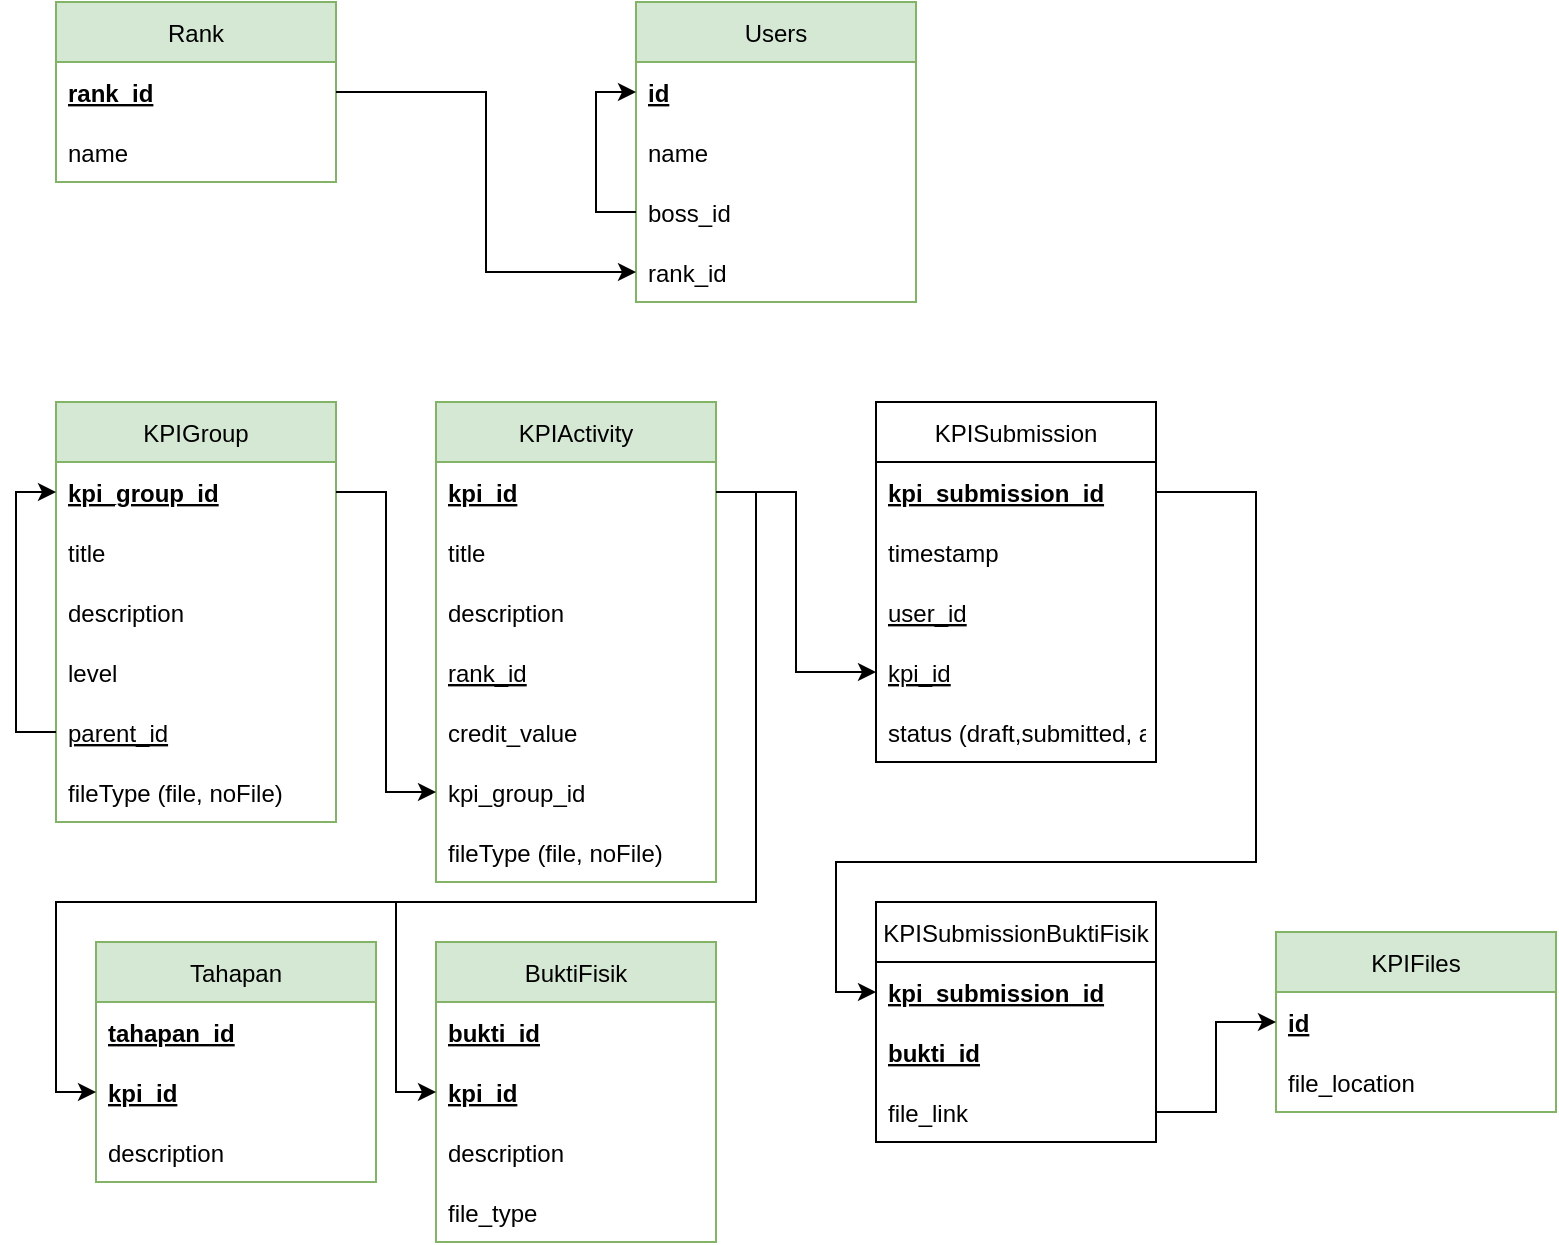 <mxfile version="17.2.5" type="device" pages="5"><diagram id="14cE-XLhxJ6OmnwKw5Cr" name="PDM"><mxGraphModel dx="1422" dy="705" grid="1" gridSize="10" guides="1" tooltips="1" connect="1" arrows="1" fold="1" page="1" pageScale="1" pageWidth="850" pageHeight="1100" math="0" shadow="0"><root><mxCell id="0"/><mxCell id="1" parent="0"/><mxCell id="bkSKcdSWzAVuyO9yevNX-20" value="Users" style="swimlane;fontStyle=0;childLayout=stackLayout;horizontal=1;startSize=30;horizontalStack=0;resizeParent=1;resizeParentMax=0;resizeLast=0;collapsible=1;marginBottom=0;fillColor=#d5e8d4;strokeColor=#82b366;" parent="1" vertex="1"><mxGeometry x="600" y="150" width="140" height="150" as="geometry"/></mxCell><mxCell id="bkSKcdSWzAVuyO9yevNX-21" value="id" style="text;strokeColor=none;fillColor=none;align=left;verticalAlign=middle;spacingLeft=4;spacingRight=4;overflow=hidden;points=[[0,0.5],[1,0.5]];portConstraint=eastwest;rotatable=0;fontStyle=5" parent="bkSKcdSWzAVuyO9yevNX-20" vertex="1"><mxGeometry y="30" width="140" height="30" as="geometry"/></mxCell><mxCell id="bkSKcdSWzAVuyO9yevNX-22" value="name" style="text;strokeColor=none;fillColor=none;align=left;verticalAlign=middle;spacingLeft=4;spacingRight=4;overflow=hidden;points=[[0,0.5],[1,0.5]];portConstraint=eastwest;rotatable=0;" parent="bkSKcdSWzAVuyO9yevNX-20" vertex="1"><mxGeometry y="60" width="140" height="30" as="geometry"/></mxCell><mxCell id="bkSKcdSWzAVuyO9yevNX-58" style="edgeStyle=orthogonalEdgeStyle;rounded=0;orthogonalLoop=1;jettySize=auto;html=1;exitX=0;exitY=0.5;exitDx=0;exitDy=0;entryX=0;entryY=0.5;entryDx=0;entryDy=0;" parent="bkSKcdSWzAVuyO9yevNX-20" source="bkSKcdSWzAVuyO9yevNX-23" target="bkSKcdSWzAVuyO9yevNX-21" edge="1"><mxGeometry relative="1" as="geometry"/></mxCell><mxCell id="bkSKcdSWzAVuyO9yevNX-23" value="boss_id" style="text;strokeColor=none;fillColor=none;align=left;verticalAlign=middle;spacingLeft=4;spacingRight=4;overflow=hidden;points=[[0,0.5],[1,0.5]];portConstraint=eastwest;rotatable=0;" parent="bkSKcdSWzAVuyO9yevNX-20" vertex="1"><mxGeometry y="90" width="140" height="30" as="geometry"/></mxCell><mxCell id="bkSKcdSWzAVuyO9yevNX-59" value="rank_id" style="text;strokeColor=none;fillColor=none;align=left;verticalAlign=middle;spacingLeft=4;spacingRight=4;overflow=hidden;points=[[0,0.5],[1,0.5]];portConstraint=eastwest;rotatable=0;" parent="bkSKcdSWzAVuyO9yevNX-20" vertex="1"><mxGeometry y="120" width="140" height="30" as="geometry"/></mxCell><mxCell id="bkSKcdSWzAVuyO9yevNX-35" value="KPIActivity" style="swimlane;fontStyle=0;childLayout=stackLayout;horizontal=1;startSize=30;horizontalStack=0;resizeParent=1;resizeParentMax=0;resizeLast=0;collapsible=1;marginBottom=0;fillColor=#d5e8d4;strokeColor=#82b366;" parent="1" vertex="1"><mxGeometry x="500" y="350" width="140" height="240" as="geometry"/></mxCell><mxCell id="bkSKcdSWzAVuyO9yevNX-36" value="kpi_id" style="text;strokeColor=none;fillColor=none;align=left;verticalAlign=middle;spacingLeft=4;spacingRight=4;overflow=hidden;points=[[0,0.5],[1,0.5]];portConstraint=eastwest;rotatable=0;fontStyle=5" parent="bkSKcdSWzAVuyO9yevNX-35" vertex="1"><mxGeometry y="30" width="140" height="30" as="geometry"/></mxCell><mxCell id="bkSKcdSWzAVuyO9yevNX-37" value="title" style="text;strokeColor=none;fillColor=none;align=left;verticalAlign=middle;spacingLeft=4;spacingRight=4;overflow=hidden;points=[[0,0.5],[1,0.5]];portConstraint=eastwest;rotatable=0;" parent="bkSKcdSWzAVuyO9yevNX-35" vertex="1"><mxGeometry y="60" width="140" height="30" as="geometry"/></mxCell><mxCell id="bkSKcdSWzAVuyO9yevNX-38" value="description" style="text;strokeColor=none;fillColor=none;align=left;verticalAlign=middle;spacingLeft=4;spacingRight=4;overflow=hidden;points=[[0,0.5],[1,0.5]];portConstraint=eastwest;rotatable=0;" parent="bkSKcdSWzAVuyO9yevNX-35" vertex="1"><mxGeometry y="90" width="140" height="30" as="geometry"/></mxCell><mxCell id="iRIwtRHynOTm3oCSYxaV-19" value="rank_id" style="text;strokeColor=none;fillColor=none;align=left;verticalAlign=middle;spacingLeft=4;spacingRight=4;overflow=hidden;points=[[0,0.5],[1,0.5]];portConstraint=eastwest;rotatable=0;fontStyle=4" parent="bkSKcdSWzAVuyO9yevNX-35" vertex="1"><mxGeometry y="120" width="140" height="30" as="geometry"/></mxCell><mxCell id="bkSKcdSWzAVuyO9yevNX-40" value="credit_value" style="text;strokeColor=none;fillColor=none;align=left;verticalAlign=middle;spacingLeft=4;spacingRight=4;overflow=hidden;points=[[0,0.5],[1,0.5]];portConstraint=eastwest;rotatable=0;" parent="bkSKcdSWzAVuyO9yevNX-35" vertex="1"><mxGeometry y="150" width="140" height="30" as="geometry"/></mxCell><mxCell id="bkSKcdSWzAVuyO9yevNX-41" value="kpi_group_id" style="text;strokeColor=none;fillColor=none;align=left;verticalAlign=middle;spacingLeft=4;spacingRight=4;overflow=hidden;points=[[0,0.5],[1,0.5]];portConstraint=eastwest;rotatable=0;" parent="bkSKcdSWzAVuyO9yevNX-35" vertex="1"><mxGeometry y="180" width="140" height="30" as="geometry"/></mxCell><mxCell id="bkSKcdSWzAVuyO9yevNX-56" value="fileType (file, noFile)" style="text;strokeColor=none;fillColor=none;align=left;verticalAlign=middle;spacingLeft=4;spacingRight=4;overflow=hidden;points=[[0,0.5],[1,0.5]];portConstraint=eastwest;rotatable=0;" parent="bkSKcdSWzAVuyO9yevNX-35" vertex="1"><mxGeometry y="210" width="140" height="30" as="geometry"/></mxCell><mxCell id="bkSKcdSWzAVuyO9yevNX-42" value="KPISubmission" style="swimlane;fontStyle=0;childLayout=stackLayout;horizontal=1;startSize=30;horizontalStack=0;resizeParent=1;resizeParentMax=0;resizeLast=0;collapsible=1;marginBottom=0;" parent="1" vertex="1"><mxGeometry x="720" y="350" width="140" height="180" as="geometry"/></mxCell><mxCell id="iRIwtRHynOTm3oCSYxaV-26" value="kpi_submission_id" style="text;strokeColor=none;fillColor=none;align=left;verticalAlign=middle;spacingLeft=4;spacingRight=4;overflow=hidden;points=[[0,0.5],[1,0.5]];portConstraint=eastwest;rotatable=0;fontStyle=5" parent="bkSKcdSWzAVuyO9yevNX-42" vertex="1"><mxGeometry y="30" width="140" height="30" as="geometry"/></mxCell><mxCell id="bkSKcdSWzAVuyO9yevNX-43" value="timestamp" style="text;strokeColor=none;fillColor=none;align=left;verticalAlign=middle;spacingLeft=4;spacingRight=4;overflow=hidden;points=[[0,0.5],[1,0.5]];portConstraint=eastwest;rotatable=0;fontStyle=0" parent="bkSKcdSWzAVuyO9yevNX-42" vertex="1"><mxGeometry y="60" width="140" height="30" as="geometry"/></mxCell><mxCell id="bkSKcdSWzAVuyO9yevNX-44" value="user_id" style="text;strokeColor=none;fillColor=none;align=left;verticalAlign=middle;spacingLeft=4;spacingRight=4;overflow=hidden;points=[[0,0.5],[1,0.5]];portConstraint=eastwest;rotatable=0;fontStyle=4" parent="bkSKcdSWzAVuyO9yevNX-42" vertex="1"><mxGeometry y="90" width="140" height="30" as="geometry"/></mxCell><mxCell id="bkSKcdSWzAVuyO9yevNX-45" value="kpi_id" style="text;strokeColor=none;fillColor=none;align=left;verticalAlign=middle;spacingLeft=4;spacingRight=4;overflow=hidden;points=[[0,0.5],[1,0.5]];portConstraint=eastwest;rotatable=0;fontStyle=4" parent="bkSKcdSWzAVuyO9yevNX-42" vertex="1"><mxGeometry y="120" width="140" height="30" as="geometry"/></mxCell><mxCell id="bkSKcdSWzAVuyO9yevNX-53" value="status (draft,submitted, approved, declined)" style="text;strokeColor=none;fillColor=none;align=left;verticalAlign=middle;spacingLeft=4;spacingRight=4;overflow=hidden;points=[[0,0.5],[1,0.5]];portConstraint=eastwest;rotatable=0;fontStyle=0" parent="bkSKcdSWzAVuyO9yevNX-42" vertex="1"><mxGeometry y="150" width="140" height="30" as="geometry"/></mxCell><mxCell id="bkSKcdSWzAVuyO9yevNX-48" value="KPIFiles" style="swimlane;fontStyle=0;childLayout=stackLayout;horizontal=1;startSize=30;horizontalStack=0;resizeParent=1;resizeParentMax=0;resizeLast=0;collapsible=1;marginBottom=0;fillColor=#d5e8d4;strokeColor=#82b366;" parent="1" vertex="1"><mxGeometry x="920" y="615" width="140" height="90" as="geometry"/></mxCell><mxCell id="bkSKcdSWzAVuyO9yevNX-49" value="id" style="text;strokeColor=none;fillColor=none;align=left;verticalAlign=middle;spacingLeft=4;spacingRight=4;overflow=hidden;points=[[0,0.5],[1,0.5]];portConstraint=eastwest;rotatable=0;fontStyle=5" parent="bkSKcdSWzAVuyO9yevNX-48" vertex="1"><mxGeometry y="30" width="140" height="30" as="geometry"/></mxCell><mxCell id="bkSKcdSWzAVuyO9yevNX-51" value="file_location" style="text;strokeColor=none;fillColor=none;align=left;verticalAlign=middle;spacingLeft=4;spacingRight=4;overflow=hidden;points=[[0,0.5],[1,0.5]];portConstraint=eastwest;rotatable=0;fontStyle=0" parent="bkSKcdSWzAVuyO9yevNX-48" vertex="1"><mxGeometry y="60" width="140" height="30" as="geometry"/></mxCell><mxCell id="bkSKcdSWzAVuyO9yevNX-55" style="edgeStyle=orthogonalEdgeStyle;rounded=0;orthogonalLoop=1;jettySize=auto;html=1;exitX=1;exitY=0.5;exitDx=0;exitDy=0;entryX=0;entryY=0.5;entryDx=0;entryDy=0;" parent="1" source="bkSKcdSWzAVuyO9yevNX-36" target="bkSKcdSWzAVuyO9yevNX-45" edge="1"><mxGeometry relative="1" as="geometry"/></mxCell><mxCell id="bkSKcdSWzAVuyO9yevNX-60" value="KPIGroup" style="swimlane;fontStyle=0;childLayout=stackLayout;horizontal=1;startSize=30;horizontalStack=0;resizeParent=1;resizeParentMax=0;resizeLast=0;collapsible=1;marginBottom=0;fillColor=#d5e8d4;strokeColor=#82b366;" parent="1" vertex="1"><mxGeometry x="310" y="350" width="140" height="210" as="geometry"/></mxCell><mxCell id="bkSKcdSWzAVuyO9yevNX-61" value="kpi_group_id" style="text;strokeColor=none;fillColor=none;align=left;verticalAlign=middle;spacingLeft=4;spacingRight=4;overflow=hidden;points=[[0,0.5],[1,0.5]];portConstraint=eastwest;rotatable=0;fontStyle=5" parent="bkSKcdSWzAVuyO9yevNX-60" vertex="1"><mxGeometry y="30" width="140" height="30" as="geometry"/></mxCell><mxCell id="bkSKcdSWzAVuyO9yevNX-62" value="title" style="text;strokeColor=none;fillColor=none;align=left;verticalAlign=middle;spacingLeft=4;spacingRight=4;overflow=hidden;points=[[0,0.5],[1,0.5]];portConstraint=eastwest;rotatable=0;" parent="bkSKcdSWzAVuyO9yevNX-60" vertex="1"><mxGeometry y="60" width="140" height="30" as="geometry"/></mxCell><mxCell id="bkSKcdSWzAVuyO9yevNX-63" value="description" style="text;strokeColor=none;fillColor=none;align=left;verticalAlign=middle;spacingLeft=4;spacingRight=4;overflow=hidden;points=[[0,0.5],[1,0.5]];portConstraint=eastwest;rotatable=0;" parent="bkSKcdSWzAVuyO9yevNX-60" vertex="1"><mxGeometry y="90" width="140" height="30" as="geometry"/></mxCell><mxCell id="bkSKcdSWzAVuyO9yevNX-64" value="level" style="text;strokeColor=none;fillColor=none;align=left;verticalAlign=middle;spacingLeft=4;spacingRight=4;overflow=hidden;points=[[0,0.5],[1,0.5]];portConstraint=eastwest;rotatable=0;" parent="bkSKcdSWzAVuyO9yevNX-60" vertex="1"><mxGeometry y="120" width="140" height="30" as="geometry"/></mxCell><mxCell id="iRIwtRHynOTm3oCSYxaV-33" style="edgeStyle=orthogonalEdgeStyle;rounded=0;orthogonalLoop=1;jettySize=auto;html=1;exitX=0;exitY=0.5;exitDx=0;exitDy=0;entryX=0;entryY=0.5;entryDx=0;entryDy=0;" parent="bkSKcdSWzAVuyO9yevNX-60" source="bkSKcdSWzAVuyO9yevNX-65" target="bkSKcdSWzAVuyO9yevNX-61" edge="1"><mxGeometry relative="1" as="geometry"/></mxCell><mxCell id="bkSKcdSWzAVuyO9yevNX-65" value="parent_id" style="text;strokeColor=none;fillColor=none;align=left;verticalAlign=middle;spacingLeft=4;spacingRight=4;overflow=hidden;points=[[0,0.5],[1,0.5]];portConstraint=eastwest;rotatable=0;fontStyle=4" parent="bkSKcdSWzAVuyO9yevNX-60" vertex="1"><mxGeometry y="150" width="140" height="30" as="geometry"/></mxCell><mxCell id="bkSKcdSWzAVuyO9yevNX-66" value="fileType (file, noFile)" style="text;strokeColor=none;fillColor=none;align=left;verticalAlign=middle;spacingLeft=4;spacingRight=4;overflow=hidden;points=[[0,0.5],[1,0.5]];portConstraint=eastwest;rotatable=0;" parent="bkSKcdSWzAVuyO9yevNX-60" vertex="1"><mxGeometry y="180" width="140" height="30" as="geometry"/></mxCell><mxCell id="iRIwtRHynOTm3oCSYxaV-1" value="Rank" style="swimlane;fontStyle=0;childLayout=stackLayout;horizontal=1;startSize=30;horizontalStack=0;resizeParent=1;resizeParentMax=0;resizeLast=0;collapsible=1;marginBottom=0;fillColor=#d5e8d4;strokeColor=#82b366;" parent="1" vertex="1"><mxGeometry x="310" y="150" width="140" height="90" as="geometry"/></mxCell><mxCell id="iRIwtRHynOTm3oCSYxaV-2" value="rank_id" style="text;strokeColor=none;fillColor=none;align=left;verticalAlign=middle;spacingLeft=4;spacingRight=4;overflow=hidden;points=[[0,0.5],[1,0.5]];portConstraint=eastwest;rotatable=0;fontStyle=5" parent="iRIwtRHynOTm3oCSYxaV-1" vertex="1"><mxGeometry y="30" width="140" height="30" as="geometry"/></mxCell><mxCell id="iRIwtRHynOTm3oCSYxaV-3" value="name" style="text;strokeColor=none;fillColor=none;align=left;verticalAlign=middle;spacingLeft=4;spacingRight=4;overflow=hidden;points=[[0,0.5],[1,0.5]];portConstraint=eastwest;rotatable=0;" parent="iRIwtRHynOTm3oCSYxaV-1" vertex="1"><mxGeometry y="60" width="140" height="30" as="geometry"/></mxCell><mxCell id="iRIwtRHynOTm3oCSYxaV-7" value="Tahapan" style="swimlane;fontStyle=0;childLayout=stackLayout;horizontal=1;startSize=30;horizontalStack=0;resizeParent=1;resizeParentMax=0;resizeLast=0;collapsible=1;marginBottom=0;fillColor=#d5e8d4;strokeColor=#82b366;" parent="1" vertex="1"><mxGeometry x="330" y="620" width="140" height="120" as="geometry"/></mxCell><mxCell id="iRIwtRHynOTm3oCSYxaV-8" value="tahapan_id" style="text;strokeColor=none;fillColor=none;align=left;verticalAlign=middle;spacingLeft=4;spacingRight=4;overflow=hidden;points=[[0,0.5],[1,0.5]];portConstraint=eastwest;rotatable=0;fontStyle=5" parent="iRIwtRHynOTm3oCSYxaV-7" vertex="1"><mxGeometry y="30" width="140" height="30" as="geometry"/></mxCell><mxCell id="iRIwtRHynOTm3oCSYxaV-9" value="kpi_id" style="text;strokeColor=none;fillColor=none;align=left;verticalAlign=middle;spacingLeft=4;spacingRight=4;overflow=hidden;points=[[0,0.5],[1,0.5]];portConstraint=eastwest;rotatable=0;fontStyle=5" parent="iRIwtRHynOTm3oCSYxaV-7" vertex="1"><mxGeometry y="60" width="140" height="30" as="geometry"/></mxCell><mxCell id="iRIwtRHynOTm3oCSYxaV-10" value="description" style="text;strokeColor=none;fillColor=none;align=left;verticalAlign=middle;spacingLeft=4;spacingRight=4;overflow=hidden;points=[[0,0.5],[1,0.5]];portConstraint=eastwest;rotatable=0;" parent="iRIwtRHynOTm3oCSYxaV-7" vertex="1"><mxGeometry y="90" width="140" height="30" as="geometry"/></mxCell><mxCell id="iRIwtRHynOTm3oCSYxaV-14" value="BuktiFisik" style="swimlane;fontStyle=0;childLayout=stackLayout;horizontal=1;startSize=30;horizontalStack=0;resizeParent=1;resizeParentMax=0;resizeLast=0;collapsible=1;marginBottom=0;fillColor=#d5e8d4;strokeColor=#82b366;" parent="1" vertex="1"><mxGeometry x="500" y="620" width="140" height="150" as="geometry"/></mxCell><mxCell id="iRIwtRHynOTm3oCSYxaV-15" value="bukti_id" style="text;strokeColor=none;fillColor=none;align=left;verticalAlign=middle;spacingLeft=4;spacingRight=4;overflow=hidden;points=[[0,0.5],[1,0.5]];portConstraint=eastwest;rotatable=0;fontStyle=5" parent="iRIwtRHynOTm3oCSYxaV-14" vertex="1"><mxGeometry y="30" width="140" height="30" as="geometry"/></mxCell><mxCell id="iRIwtRHynOTm3oCSYxaV-16" value="kpi_id" style="text;strokeColor=none;fillColor=none;align=left;verticalAlign=middle;spacingLeft=4;spacingRight=4;overflow=hidden;points=[[0,0.5],[1,0.5]];portConstraint=eastwest;rotatable=0;fontStyle=5" parent="iRIwtRHynOTm3oCSYxaV-14" vertex="1"><mxGeometry y="60" width="140" height="30" as="geometry"/></mxCell><mxCell id="iRIwtRHynOTm3oCSYxaV-17" value="description" style="text;strokeColor=none;fillColor=none;align=left;verticalAlign=middle;spacingLeft=4;spacingRight=4;overflow=hidden;points=[[0,0.5],[1,0.5]];portConstraint=eastwest;rotatable=0;" parent="iRIwtRHynOTm3oCSYxaV-14" vertex="1"><mxGeometry y="90" width="140" height="30" as="geometry"/></mxCell><mxCell id="iRIwtRHynOTm3oCSYxaV-18" value="file_type" style="text;strokeColor=none;fillColor=none;align=left;verticalAlign=middle;spacingLeft=4;spacingRight=4;overflow=hidden;points=[[0,0.5],[1,0.5]];portConstraint=eastwest;rotatable=0;" parent="iRIwtRHynOTm3oCSYxaV-14" vertex="1"><mxGeometry y="120" width="140" height="30" as="geometry"/></mxCell><mxCell id="iRIwtRHynOTm3oCSYxaV-20" value="KPISubmissionBuktiFisik" style="swimlane;fontStyle=0;childLayout=stackLayout;horizontal=1;startSize=30;horizontalStack=0;resizeParent=1;resizeParentMax=0;resizeLast=0;collapsible=1;marginBottom=0;" parent="1" vertex="1"><mxGeometry x="720" y="600" width="140" height="120" as="geometry"/></mxCell><mxCell id="iRIwtRHynOTm3oCSYxaV-21" value="kpi_submission_id" style="text;strokeColor=none;fillColor=none;align=left;verticalAlign=middle;spacingLeft=4;spacingRight=4;overflow=hidden;points=[[0,0.5],[1,0.5]];portConstraint=eastwest;rotatable=0;fontStyle=5" parent="iRIwtRHynOTm3oCSYxaV-20" vertex="1"><mxGeometry y="30" width="140" height="30" as="geometry"/></mxCell><mxCell id="iRIwtRHynOTm3oCSYxaV-28" value="bukti_id" style="text;strokeColor=none;fillColor=none;align=left;verticalAlign=middle;spacingLeft=4;spacingRight=4;overflow=hidden;points=[[0,0.5],[1,0.5]];portConstraint=eastwest;rotatable=0;fontStyle=5" parent="iRIwtRHynOTm3oCSYxaV-20" vertex="1"><mxGeometry y="60" width="140" height="30" as="geometry"/></mxCell><mxCell id="iRIwtRHynOTm3oCSYxaV-24" value="file_link" style="text;strokeColor=none;fillColor=none;align=left;verticalAlign=middle;spacingLeft=4;spacingRight=4;overflow=hidden;points=[[0,0.5],[1,0.5]];portConstraint=eastwest;rotatable=0;" parent="iRIwtRHynOTm3oCSYxaV-20" vertex="1"><mxGeometry y="90" width="140" height="30" as="geometry"/></mxCell><mxCell id="iRIwtRHynOTm3oCSYxaV-29" style="edgeStyle=orthogonalEdgeStyle;rounded=0;orthogonalLoop=1;jettySize=auto;html=1;exitX=1;exitY=0.5;exitDx=0;exitDy=0;entryX=0;entryY=0.5;entryDx=0;entryDy=0;" parent="1" source="iRIwtRHynOTm3oCSYxaV-24" target="bkSKcdSWzAVuyO9yevNX-49" edge="1"><mxGeometry relative="1" as="geometry"/></mxCell><mxCell id="iRIwtRHynOTm3oCSYxaV-30" style="edgeStyle=orthogonalEdgeStyle;rounded=0;orthogonalLoop=1;jettySize=auto;html=1;exitX=1;exitY=0.5;exitDx=0;exitDy=0;entryX=0;entryY=0.5;entryDx=0;entryDy=0;" parent="1" source="iRIwtRHynOTm3oCSYxaV-26" target="iRIwtRHynOTm3oCSYxaV-21" edge="1"><mxGeometry relative="1" as="geometry"><Array as="points"><mxPoint x="910" y="395"/><mxPoint x="910" y="580"/><mxPoint x="700" y="580"/><mxPoint x="700" y="645"/></Array></mxGeometry></mxCell><mxCell id="iRIwtRHynOTm3oCSYxaV-31" style="edgeStyle=orthogonalEdgeStyle;rounded=0;orthogonalLoop=1;jettySize=auto;html=1;exitX=1;exitY=0.5;exitDx=0;exitDy=0;entryX=0;entryY=0.5;entryDx=0;entryDy=0;" parent="1" source="iRIwtRHynOTm3oCSYxaV-2" target="bkSKcdSWzAVuyO9yevNX-59" edge="1"><mxGeometry relative="1" as="geometry"/></mxCell><mxCell id="iRIwtRHynOTm3oCSYxaV-32" style="edgeStyle=orthogonalEdgeStyle;rounded=0;orthogonalLoop=1;jettySize=auto;html=1;exitX=1;exitY=0.5;exitDx=0;exitDy=0;entryX=0;entryY=0.5;entryDx=0;entryDy=0;" parent="1" source="bkSKcdSWzAVuyO9yevNX-61" target="bkSKcdSWzAVuyO9yevNX-41" edge="1"><mxGeometry relative="1" as="geometry"/></mxCell><mxCell id="iRIwtRHynOTm3oCSYxaV-34" style="edgeStyle=orthogonalEdgeStyle;rounded=0;orthogonalLoop=1;jettySize=auto;html=1;exitX=1;exitY=0.5;exitDx=0;exitDy=0;entryX=0;entryY=0.5;entryDx=0;entryDy=0;" parent="1" source="bkSKcdSWzAVuyO9yevNX-36" target="iRIwtRHynOTm3oCSYxaV-9" edge="1"><mxGeometry relative="1" as="geometry"><Array as="points"><mxPoint x="660" y="395"/><mxPoint x="660" y="600"/><mxPoint x="310" y="600"/><mxPoint x="310" y="695"/></Array></mxGeometry></mxCell><mxCell id="iRIwtRHynOTm3oCSYxaV-35" style="edgeStyle=orthogonalEdgeStyle;rounded=0;orthogonalLoop=1;jettySize=auto;html=1;exitX=1;exitY=0.5;exitDx=0;exitDy=0;entryX=0;entryY=0.5;entryDx=0;entryDy=0;" parent="1" source="bkSKcdSWzAVuyO9yevNX-36" target="iRIwtRHynOTm3oCSYxaV-16" edge="1"><mxGeometry relative="1" as="geometry"><mxPoint x="670" y="670" as="targetPoint"/><Array as="points"><mxPoint x="660" y="395"/><mxPoint x="660" y="600"/><mxPoint x="480" y="600"/><mxPoint x="480" y="695"/></Array></mxGeometry></mxCell></root></mxGraphModel></diagram><diagram name="PDMScrapped" id="Z7CkFbzLG-oOicDCG9cI"><mxGraphModel dx="1293" dy="641" grid="1" gridSize="10" guides="1" tooltips="1" connect="1" arrows="1" fold="1" page="1" pageScale="1" pageWidth="850" pageHeight="1100" math="0" shadow="0"><root><mxCell id="kWEoszTuLVrnUbtyvOeo-0"/><mxCell id="kWEoszTuLVrnUbtyvOeo-1" parent="kWEoszTuLVrnUbtyvOeo-0"/><mxCell id="kWEoszTuLVrnUbtyvOeo-2" value="Users" style="swimlane;fontStyle=0;childLayout=stackLayout;horizontal=1;startSize=30;horizontalStack=0;resizeParent=1;resizeParentMax=0;resizeLast=0;collapsible=1;marginBottom=0;fillColor=#d5e8d4;strokeColor=#82b366;" vertex="1" parent="kWEoszTuLVrnUbtyvOeo-1"><mxGeometry x="600" y="260" width="140" height="60" as="geometry"/></mxCell><mxCell id="kWEoszTuLVrnUbtyvOeo-7" value=" " style="text;strokeColor=none;fillColor=none;align=left;verticalAlign=middle;spacingLeft=4;spacingRight=4;overflow=hidden;points=[[0,0.5],[1,0.5]];portConstraint=eastwest;rotatable=0;" vertex="1" parent="kWEoszTuLVrnUbtyvOeo-2"><mxGeometry y="30" width="140" height="30" as="geometry"/></mxCell><mxCell id="kWEoszTuLVrnUbtyvOeo-8" value="KPIActivity" style="swimlane;fontStyle=0;childLayout=stackLayout;horizontal=1;startSize=30;horizontalStack=0;resizeParent=1;resizeParentMax=0;resizeLast=0;collapsible=1;marginBottom=0;fillColor=#d5e8d4;strokeColor=#82b366;" vertex="1" parent="kWEoszTuLVrnUbtyvOeo-1"><mxGeometry x="500" y="350" width="140" height="60" as="geometry"/></mxCell><mxCell id="kWEoszTuLVrnUbtyvOeo-14" value=" " style="text;strokeColor=none;fillColor=none;align=left;verticalAlign=middle;spacingLeft=4;spacingRight=4;overflow=hidden;points=[[0,0.5],[1,0.5]];portConstraint=eastwest;rotatable=0;" vertex="1" parent="kWEoszTuLVrnUbtyvOeo-8"><mxGeometry y="30" width="140" height="30" as="geometry"/></mxCell><mxCell id="kWEoszTuLVrnUbtyvOeo-16" value="KPISubmission" style="swimlane;fontStyle=0;childLayout=stackLayout;horizontal=1;startSize=30;horizontalStack=0;resizeParent=1;resizeParentMax=0;resizeLast=0;collapsible=1;marginBottom=0;" vertex="1" parent="kWEoszTuLVrnUbtyvOeo-1"><mxGeometry x="720" y="350" width="140" height="60" as="geometry"/></mxCell><mxCell id="kWEoszTuLVrnUbtyvOeo-20" value=" " style="text;strokeColor=none;fillColor=none;align=left;verticalAlign=middle;spacingLeft=4;spacingRight=4;overflow=hidden;points=[[0,0.5],[1,0.5]];portConstraint=eastwest;rotatable=0;fontStyle=4" vertex="1" parent="kWEoszTuLVrnUbtyvOeo-16"><mxGeometry y="30" width="140" height="30" as="geometry"/></mxCell><mxCell id="kWEoszTuLVrnUbtyvOeo-22" value="KPIFiles" style="swimlane;fontStyle=0;childLayout=stackLayout;horizontal=1;startSize=30;horizontalStack=0;resizeParent=1;resizeParentMax=0;resizeLast=0;collapsible=1;marginBottom=0;fillColor=#d5e8d4;strokeColor=#82b366;" vertex="1" parent="kWEoszTuLVrnUbtyvOeo-1"><mxGeometry x="900" y="480" width="140" height="60" as="geometry"/></mxCell><mxCell id="kWEoszTuLVrnUbtyvOeo-23" value=" " style="text;strokeColor=none;fillColor=none;align=left;verticalAlign=middle;spacingLeft=4;spacingRight=4;overflow=hidden;points=[[0,0.5],[1,0.5]];portConstraint=eastwest;rotatable=0;fontStyle=5" vertex="1" parent="kWEoszTuLVrnUbtyvOeo-22"><mxGeometry y="30" width="140" height="30" as="geometry"/></mxCell><mxCell id="kWEoszTuLVrnUbtyvOeo-25" style="edgeStyle=orthogonalEdgeStyle;rounded=0;orthogonalLoop=1;jettySize=auto;html=1;exitX=1;exitY=0.5;exitDx=0;exitDy=0;entryX=0;entryY=0.5;entryDx=0;entryDy=0;" edge="1" parent="kWEoszTuLVrnUbtyvOeo-1" target="kWEoszTuLVrnUbtyvOeo-20"><mxGeometry relative="1" as="geometry"><mxPoint x="640" y="395" as="sourcePoint"/></mxGeometry></mxCell><mxCell id="kWEoszTuLVrnUbtyvOeo-26" value="KPIGroup" style="swimlane;fontStyle=0;childLayout=stackLayout;horizontal=1;startSize=30;horizontalStack=0;resizeParent=1;resizeParentMax=0;resizeLast=0;collapsible=1;marginBottom=0;fillColor=#d5e8d4;strokeColor=#82b366;" vertex="1" parent="kWEoszTuLVrnUbtyvOeo-1"><mxGeometry x="310" y="350" width="140" height="60" as="geometry"/></mxCell><mxCell id="kWEoszTuLVrnUbtyvOeo-33" value=" " style="text;strokeColor=none;fillColor=none;align=left;verticalAlign=middle;spacingLeft=4;spacingRight=4;overflow=hidden;points=[[0,0.5],[1,0.5]];portConstraint=eastwest;rotatable=0;" vertex="1" parent="kWEoszTuLVrnUbtyvOeo-26"><mxGeometry y="30" width="140" height="30" as="geometry"/></mxCell><mxCell id="kWEoszTuLVrnUbtyvOeo-34" value="Rank" style="swimlane;fontStyle=0;childLayout=stackLayout;horizontal=1;startSize=30;horizontalStack=0;resizeParent=1;resizeParentMax=0;resizeLast=0;collapsible=1;marginBottom=0;fillColor=#d5e8d4;strokeColor=#82b366;" vertex="1" parent="kWEoszTuLVrnUbtyvOeo-1"><mxGeometry x="310" y="260" width="140" height="60" as="geometry"/></mxCell><mxCell id="kWEoszTuLVrnUbtyvOeo-35" value=" " style="text;strokeColor=none;fillColor=none;align=left;verticalAlign=middle;spacingLeft=4;spacingRight=4;overflow=hidden;points=[[0,0.5],[1,0.5]];portConstraint=eastwest;rotatable=0;fontStyle=5" vertex="1" parent="kWEoszTuLVrnUbtyvOeo-34"><mxGeometry y="30" width="140" height="30" as="geometry"/></mxCell><mxCell id="kWEoszTuLVrnUbtyvOeo-37" value="Tahapan" style="swimlane;fontStyle=0;childLayout=stackLayout;horizontal=1;startSize=30;horizontalStack=0;resizeParent=1;resizeParentMax=0;resizeLast=0;collapsible=1;marginBottom=0;fillColor=#d5e8d4;strokeColor=#82b366;" vertex="1" parent="kWEoszTuLVrnUbtyvOeo-1"><mxGeometry x="332" y="485" width="140" height="60" as="geometry"/></mxCell><mxCell id="kWEoszTuLVrnUbtyvOeo-39" value=" " style="text;strokeColor=none;fillColor=none;align=left;verticalAlign=middle;spacingLeft=4;spacingRight=4;overflow=hidden;points=[[0,0.5],[1,0.5]];portConstraint=eastwest;rotatable=0;fontStyle=5" vertex="1" parent="kWEoszTuLVrnUbtyvOeo-37"><mxGeometry y="30" width="140" height="30" as="geometry"/></mxCell><mxCell id="kWEoszTuLVrnUbtyvOeo-41" value="BuktiFisik" style="swimlane;fontStyle=0;childLayout=stackLayout;horizontal=1;startSize=30;horizontalStack=0;resizeParent=1;resizeParentMax=0;resizeLast=0;collapsible=1;marginBottom=0;fillColor=#d5e8d4;strokeColor=#82b366;" vertex="1" parent="kWEoszTuLVrnUbtyvOeo-1"><mxGeometry x="502" y="485" width="140" height="60" as="geometry"/></mxCell><mxCell id="kWEoszTuLVrnUbtyvOeo-43" value=" " style="text;strokeColor=none;fillColor=none;align=left;verticalAlign=middle;spacingLeft=4;spacingRight=4;overflow=hidden;points=[[0,0.5],[1,0.5]];portConstraint=eastwest;rotatable=0;fontStyle=5" vertex="1" parent="kWEoszTuLVrnUbtyvOeo-41"><mxGeometry y="30" width="140" height="30" as="geometry"/></mxCell><mxCell id="kWEoszTuLVrnUbtyvOeo-46" value="KPISubmissionBuktiFisik" style="swimlane;fontStyle=0;childLayout=stackLayout;horizontal=1;startSize=30;horizontalStack=0;resizeParent=1;resizeParentMax=0;resizeLast=0;collapsible=1;marginBottom=0;" vertex="1" parent="kWEoszTuLVrnUbtyvOeo-1"><mxGeometry x="720" y="480" width="140" height="60" as="geometry"/></mxCell><mxCell id="kWEoszTuLVrnUbtyvOeo-49" value=" " style="text;strokeColor=none;fillColor=none;align=left;verticalAlign=middle;spacingLeft=4;spacingRight=4;overflow=hidden;points=[[0,0.5],[1,0.5]];portConstraint=eastwest;rotatable=0;" vertex="1" parent="kWEoszTuLVrnUbtyvOeo-46"><mxGeometry y="30" width="140" height="30" as="geometry"/></mxCell><mxCell id="kWEoszTuLVrnUbtyvOeo-50" style="edgeStyle=orthogonalEdgeStyle;rounded=0;orthogonalLoop=1;jettySize=auto;html=1;exitX=1;exitY=0.5;exitDx=0;exitDy=0;entryX=0;entryY=0.5;entryDx=0;entryDy=0;" edge="1" parent="kWEoszTuLVrnUbtyvOeo-1" source="kWEoszTuLVrnUbtyvOeo-49" target="kWEoszTuLVrnUbtyvOeo-23"><mxGeometry relative="1" as="geometry"/></mxCell><mxCell id="kWEoszTuLVrnUbtyvOeo-52" style="edgeStyle=orthogonalEdgeStyle;rounded=0;orthogonalLoop=1;jettySize=auto;html=1;exitX=1;exitY=0.5;exitDx=0;exitDy=0;entryX=0;entryY=0.5;entryDx=0;entryDy=0;" edge="1" parent="kWEoszTuLVrnUbtyvOeo-1" source="kWEoszTuLVrnUbtyvOeo-35" target="kWEoszTuLVrnUbtyvOeo-7"><mxGeometry relative="1" as="geometry"/></mxCell><mxCell id="kWEoszTuLVrnUbtyvOeo-53" style="edgeStyle=orthogonalEdgeStyle;rounded=0;orthogonalLoop=1;jettySize=auto;html=1;exitX=1;exitY=0.5;exitDx=0;exitDy=0;entryX=0;entryY=0.5;entryDx=0;entryDy=0;" edge="1" parent="kWEoszTuLVrnUbtyvOeo-1" target="kWEoszTuLVrnUbtyvOeo-14"><mxGeometry relative="1" as="geometry"><mxPoint x="450" y="395" as="sourcePoint"/></mxGeometry></mxCell><mxCell id="kWEoszTuLVrnUbtyvOeo-54" style="edgeStyle=orthogonalEdgeStyle;rounded=0;orthogonalLoop=1;jettySize=auto;html=1;exitX=1;exitY=0.5;exitDx=0;exitDy=0;entryX=0;entryY=0.5;entryDx=0;entryDy=0;" edge="1" parent="kWEoszTuLVrnUbtyvOeo-1" target="kWEoszTuLVrnUbtyvOeo-39"><mxGeometry relative="1" as="geometry"><Array as="points"><mxPoint x="660" y="395"/><mxPoint x="660" y="460"/><mxPoint x="310" y="460"/><mxPoint x="310" y="530"/><mxPoint x="330" y="530"/></Array><mxPoint x="640" y="395" as="sourcePoint"/></mxGeometry></mxCell><mxCell id="kWEoszTuLVrnUbtyvOeo-55" style="edgeStyle=orthogonalEdgeStyle;rounded=0;orthogonalLoop=1;jettySize=auto;html=1;exitX=1;exitY=0.5;exitDx=0;exitDy=0;entryX=0;entryY=0.5;entryDx=0;entryDy=0;" edge="1" parent="kWEoszTuLVrnUbtyvOeo-1" target="kWEoszTuLVrnUbtyvOeo-43"><mxGeometry relative="1" as="geometry"><mxPoint x="670" y="670" as="targetPoint"/><Array as="points"><mxPoint x="660" y="395"/><mxPoint x="660" y="460"/><mxPoint x="480" y="460"/><mxPoint x="480" y="530"/><mxPoint x="500" y="530"/></Array><mxPoint x="640" y="395" as="sourcePoint"/></mxGeometry></mxCell><mxCell id="C5mwc8EPxgnjVbsPDSWz-5" style="edgeStyle=orthogonalEdgeStyle;rounded=0;orthogonalLoop=1;jettySize=auto;html=1;exitX=1;exitY=0.5;exitDx=0;exitDy=0;entryX=0;entryY=0.5;entryDx=0;entryDy=0;" edge="1" parent="kWEoszTuLVrnUbtyvOeo-1" source="kWEoszTuLVrnUbtyvOeo-20" target="kWEoszTuLVrnUbtyvOeo-49"><mxGeometry relative="1" as="geometry"/></mxCell></root></mxGraphModel></diagram><diagram id="fQbHtcslWgyyXIqBcAwb" name="Use Case Diagram"><mxGraphModel dx="1422" dy="705" grid="1" gridSize="10" guides="1" tooltips="1" connect="1" arrows="1" fold="1" page="1" pageScale="1" pageWidth="850" pageHeight="1100" math="0" shadow="0"><root><mxCell id="0"/><mxCell id="1" parent="0"/><mxCell id="isBqxsUpVCNuH2wF9ffJ-40" value="" style="rounded=0;whiteSpace=wrap;html=1;" parent="1" vertex="1"><mxGeometry x="130" y="150" width="600" height="630" as="geometry"/></mxCell><mxCell id="isBqxsUpVCNuH2wF9ffJ-12" style="rounded=0;orthogonalLoop=1;jettySize=auto;html=1;exitX=1;exitY=0;exitDx=0;exitDy=0;entryX=0;entryY=0.5;entryDx=0;entryDy=0;" parent="1" source="isBqxsUpVCNuH2wF9ffJ-4" target="isBqxsUpVCNuH2wF9ffJ-5" edge="1"><mxGeometry relative="1" as="geometry"/></mxCell><mxCell id="isBqxsUpVCNuH2wF9ffJ-14" style="edgeStyle=none;rounded=0;orthogonalLoop=1;jettySize=auto;html=1;exitX=1;exitY=0.5;exitDx=0;exitDy=0;entryX=0;entryY=0.5;entryDx=0;entryDy=0;endArrow=classic;endFill=1;" parent="1" source="isBqxsUpVCNuH2wF9ffJ-4" target="isBqxsUpVCNuH2wF9ffJ-6" edge="1"><mxGeometry relative="1" as="geometry"/></mxCell><mxCell id="isBqxsUpVCNuH2wF9ffJ-15" style="edgeStyle=none;rounded=0;orthogonalLoop=1;jettySize=auto;html=1;exitX=1;exitY=1;exitDx=0;exitDy=0;entryX=0;entryY=0.5;entryDx=0;entryDy=0;endArrow=classic;endFill=1;" parent="1" source="isBqxsUpVCNuH2wF9ffJ-4" target="isBqxsUpVCNuH2wF9ffJ-7" edge="1"><mxGeometry relative="1" as="geometry"/></mxCell><mxCell id="isBqxsUpVCNuH2wF9ffJ-4" value="Mengelola Aktivitas KPI" style="ellipse;whiteSpace=wrap;html=1;fillColor=#fff2cc;strokeColor=#d6b656;" parent="1" vertex="1"><mxGeometry x="150" y="250" width="120" height="50" as="geometry"/></mxCell><mxCell id="isBqxsUpVCNuH2wF9ffJ-5" value="Menambah Aktivitas KPI" style="ellipse;whiteSpace=wrap;html=1;fillColor=#fff2cc;strokeColor=#d6b656;" parent="1" vertex="1"><mxGeometry x="310" y="170" width="150" height="50" as="geometry"/></mxCell><mxCell id="isBqxsUpVCNuH2wF9ffJ-6" value="Memperbarui Aktivitas KPI" style="ellipse;whiteSpace=wrap;html=1;fillColor=#fff2cc;strokeColor=#d6b656;" parent="1" vertex="1"><mxGeometry x="340" y="250" width="120" height="50" as="geometry"/></mxCell><mxCell id="isBqxsUpVCNuH2wF9ffJ-7" value="Menghapus Aktivitas KPI" style="ellipse;whiteSpace=wrap;html=1;fillColor=#fff2cc;strokeColor=#d6b656;" parent="1" vertex="1"><mxGeometry x="310" y="330" width="150" height="50" as="geometry"/></mxCell><mxCell id="isBqxsUpVCNuH2wF9ffJ-16" style="edgeStyle=none;rounded=0;orthogonalLoop=1;jettySize=auto;html=1;exitX=1;exitY=0;exitDx=0;exitDy=0;entryX=0;entryY=0.5;entryDx=0;entryDy=0;endArrow=classic;endFill=1;" parent="1" source="isBqxsUpVCNuH2wF9ffJ-8" target="isBqxsUpVCNuH2wF9ffJ-9" edge="1"><mxGeometry relative="1" as="geometry"/></mxCell><mxCell id="isBqxsUpVCNuH2wF9ffJ-17" style="edgeStyle=none;rounded=0;orthogonalLoop=1;jettySize=auto;html=1;exitX=1;exitY=0.5;exitDx=0;exitDy=0;entryX=0;entryY=0.5;entryDx=0;entryDy=0;endArrow=classic;endFill=1;" parent="1" source="isBqxsUpVCNuH2wF9ffJ-8" target="isBqxsUpVCNuH2wF9ffJ-10" edge="1"><mxGeometry relative="1" as="geometry"/></mxCell><mxCell id="isBqxsUpVCNuH2wF9ffJ-18" style="edgeStyle=none;rounded=0;orthogonalLoop=1;jettySize=auto;html=1;exitX=1;exitY=1;exitDx=0;exitDy=0;entryX=0;entryY=0.5;entryDx=0;entryDy=0;endArrow=classic;endFill=1;" parent="1" source="isBqxsUpVCNuH2wF9ffJ-8" target="isBqxsUpVCNuH2wF9ffJ-11" edge="1"><mxGeometry relative="1" as="geometry"/></mxCell><mxCell id="isBqxsUpVCNuH2wF9ffJ-8" value="Mengelola Pengguna" style="ellipse;whiteSpace=wrap;html=1;fillColor=#fff2cc;strokeColor=#d6b656;" parent="1" vertex="1"><mxGeometry x="150" y="490" width="120" height="50" as="geometry"/></mxCell><mxCell id="isBqxsUpVCNuH2wF9ffJ-9" value="Menambah Pengguna" style="ellipse;whiteSpace=wrap;html=1;fillColor=#fff2cc;strokeColor=#d6b656;" parent="1" vertex="1"><mxGeometry x="310" y="410" width="120" height="50" as="geometry"/></mxCell><mxCell id="isBqxsUpVCNuH2wF9ffJ-10" value="Memperbarui Pengguna" style="ellipse;whiteSpace=wrap;html=1;fillColor=#fff2cc;strokeColor=#d6b656;" parent="1" vertex="1"><mxGeometry x="340" y="490" width="120" height="50" as="geometry"/></mxCell><mxCell id="isBqxsUpVCNuH2wF9ffJ-11" value="Menghapus Pengguna" style="ellipse;whiteSpace=wrap;html=1;fillColor=#fff2cc;strokeColor=#d6b656;" parent="1" vertex="1"><mxGeometry x="310" y="570" width="120" height="50" as="geometry"/></mxCell><mxCell id="isBqxsUpVCNuH2wF9ffJ-37" style="edgeStyle=none;rounded=0;orthogonalLoop=1;jettySize=auto;html=1;entryX=0;entryY=0.5;entryDx=0;entryDy=0;endArrow=classic;endFill=1;" parent="1" source="isBqxsUpVCNuH2wF9ffJ-19" target="isBqxsUpVCNuH2wF9ffJ-4" edge="1"><mxGeometry relative="1" as="geometry"/></mxCell><mxCell id="isBqxsUpVCNuH2wF9ffJ-38" style="edgeStyle=none;rounded=0;orthogonalLoop=1;jettySize=auto;html=1;entryX=0;entryY=0.5;entryDx=0;entryDy=0;endArrow=classic;endFill=1;" parent="1" source="isBqxsUpVCNuH2wF9ffJ-19" target="isBqxsUpVCNuH2wF9ffJ-8" edge="1"><mxGeometry relative="1" as="geometry"/></mxCell><mxCell id="isBqxsUpVCNuH2wF9ffJ-19" value="Administrator" style="shape=umlActor;verticalLabelPosition=bottom;verticalAlign=top;html=1;outlineConnect=0;" parent="1" vertex="1"><mxGeometry x="60" y="350" width="30" height="60" as="geometry"/></mxCell><mxCell id="isBqxsUpVCNuH2wF9ffJ-20" value="Menambahkan Aktivitas KPI Pribadi" style="ellipse;whiteSpace=wrap;html=1;fillColor=#fff2cc;strokeColor=#d6b656;" parent="1" vertex="1"><mxGeometry x="510" y="160" width="120" height="70" as="geometry"/></mxCell><mxCell id="isBqxsUpVCNuH2wF9ffJ-29" style="edgeStyle=none;rounded=0;orthogonalLoop=1;jettySize=auto;html=1;entryX=1;entryY=0.5;entryDx=0;entryDy=0;endArrow=classic;endFill=1;" parent="1" source="isBqxsUpVCNuH2wF9ffJ-21" target="isBqxsUpVCNuH2wF9ffJ-20" edge="1"><mxGeometry relative="1" as="geometry"/></mxCell><mxCell id="isBqxsUpVCNuH2wF9ffJ-30" style="edgeStyle=none;rounded=0;orthogonalLoop=1;jettySize=auto;html=1;entryX=1;entryY=0.5;entryDx=0;entryDy=0;endArrow=classic;endFill=1;" parent="1" source="isBqxsUpVCNuH2wF9ffJ-21" target="isBqxsUpVCNuH2wF9ffJ-22" edge="1"><mxGeometry relative="1" as="geometry"/></mxCell><mxCell id="isBqxsUpVCNuH2wF9ffJ-31" style="edgeStyle=none;rounded=0;orthogonalLoop=1;jettySize=auto;html=1;entryX=1;entryY=0.5;entryDx=0;entryDy=0;endArrow=classic;endFill=1;" parent="1" source="isBqxsUpVCNuH2wF9ffJ-21" target="isBqxsUpVCNuH2wF9ffJ-23" edge="1"><mxGeometry relative="1" as="geometry"/></mxCell><mxCell id="isBqxsUpVCNuH2wF9ffJ-32" style="edgeStyle=none;rounded=0;orthogonalLoop=1;jettySize=auto;html=1;entryX=1;entryY=0.5;entryDx=0;entryDy=0;endArrow=classic;endFill=1;" parent="1" source="isBqxsUpVCNuH2wF9ffJ-21" target="isBqxsUpVCNuH2wF9ffJ-27" edge="1"><mxGeometry relative="1" as="geometry"/></mxCell><mxCell id="isBqxsUpVCNuH2wF9ffJ-21" value="Pegawai" style="shape=umlActor;verticalLabelPosition=bottom;verticalAlign=top;html=1;outlineConnect=0;" parent="1" vertex="1"><mxGeometry x="770" y="282.5" width="30" height="60" as="geometry"/></mxCell><mxCell id="isBqxsUpVCNuH2wF9ffJ-22" value="Mengunggah bukti Aktivitas KPI Pribadi" style="ellipse;whiteSpace=wrap;html=1;fillColor=#fff2cc;strokeColor=#d6b656;" parent="1" vertex="1"><mxGeometry x="580" y="240" width="120" height="70" as="geometry"/></mxCell><mxCell id="isBqxsUpVCNuH2wF9ffJ-23" value="Mengubah Aktivitas KPI Pribadi" style="ellipse;whiteSpace=wrap;html=1;fillColor=#fff2cc;strokeColor=#d6b656;" parent="1" vertex="1"><mxGeometry x="520" y="330" width="120" height="70" as="geometry"/></mxCell><mxCell id="isBqxsUpVCNuH2wF9ffJ-33" style="edgeStyle=none;rounded=0;orthogonalLoop=1;jettySize=auto;html=1;entryX=1;entryY=0.5;entryDx=0;entryDy=0;endArrow=classic;endFill=1;" parent="1" source="isBqxsUpVCNuH2wF9ffJ-24" target="isBqxsUpVCNuH2wF9ffJ-28" edge="1"><mxGeometry relative="1" as="geometry"/></mxCell><mxCell id="isBqxsUpVCNuH2wF9ffJ-34" style="edgeStyle=none;rounded=0;orthogonalLoop=1;jettySize=auto;html=1;entryX=1;entryY=0.5;entryDx=0;entryDy=0;endArrow=classic;endFill=1;" parent="1" source="isBqxsUpVCNuH2wF9ffJ-24" target="isBqxsUpVCNuH2wF9ffJ-25" edge="1"><mxGeometry relative="1" as="geometry"/></mxCell><mxCell id="isBqxsUpVCNuH2wF9ffJ-35" style="edgeStyle=none;rounded=0;orthogonalLoop=1;jettySize=auto;html=1;entryX=1;entryY=0.5;entryDx=0;entryDy=0;endArrow=classic;endFill=1;" parent="1" source="isBqxsUpVCNuH2wF9ffJ-24" target="isBqxsUpVCNuH2wF9ffJ-26" edge="1"><mxGeometry relative="1" as="geometry"/></mxCell><mxCell id="isBqxsUpVCNuH2wF9ffJ-24" value="Atasan Pegawai" style="shape=umlActor;verticalLabelPosition=bottom;verticalAlign=top;html=1;outlineConnect=0;" parent="1" vertex="1"><mxGeometry x="770" y="580" width="30" height="60" as="geometry"/></mxCell><mxCell id="isBqxsUpVCNuH2wF9ffJ-25" value="Menyetujui Aktivitas KPI Pribadi Bawahan" style="ellipse;whiteSpace=wrap;html=1;fillColor=#fff2cc;strokeColor=#d6b656;" parent="1" vertex="1"><mxGeometry x="540" y="570" width="150" height="70" as="geometry"/></mxCell><mxCell id="isBqxsUpVCNuH2wF9ffJ-26" value="Menolak Aktivitas KPI Pribadi Bawahan" style="ellipse;whiteSpace=wrap;html=1;fillColor=#fff2cc;strokeColor=#d6b656;" parent="1" vertex="1"><mxGeometry x="540" y="690" width="150" height="70" as="geometry"/></mxCell><mxCell id="isBqxsUpVCNuH2wF9ffJ-27" value="Melihat nilai KPI Pribadi" style="ellipse;whiteSpace=wrap;html=1;fillColor=#fff2cc;strokeColor=#d6b656;" parent="1" vertex="1"><mxGeometry x="530" y="420" width="120" height="50" as="geometry"/></mxCell><mxCell id="isBqxsUpVCNuH2wF9ffJ-28" value="Melihat nilai KPI Bawahan" style="ellipse;whiteSpace=wrap;html=1;fillColor=#fff2cc;strokeColor=#d6b656;" parent="1" vertex="1"><mxGeometry x="555" y="485" width="120" height="50" as="geometry"/></mxCell></root></mxGraphModel></diagram><diagram id="iZVg2Rw6KUp7ba-JozIJ" name="System Architecture"><mxGraphModel dx="1053" dy="522" grid="1" gridSize="10" guides="1" tooltips="1" connect="1" arrows="1" fold="1" page="1" pageScale="1" pageWidth="850" pageHeight="1100" math="0" shadow="0"><root><mxCell id="0"/><mxCell id="1" parent="0"/><mxCell id="98GbFTSgMTQg-Mwfw-Ba-6" value="" style="group" parent="1" vertex="1" connectable="0"><mxGeometry x="245" y="380" width="70" height="64" as="geometry"/></mxCell><mxCell id="98GbFTSgMTQg-Mwfw-Ba-4" value="" style="group" parent="98GbFTSgMTQg-Mwfw-Ba-6" vertex="1" connectable="0"><mxGeometry width="70" height="44" as="geometry"/></mxCell><mxCell id="98GbFTSgMTQg-Mwfw-Ba-2" value="" style="verticalLabelPosition=bottom;html=1;verticalAlign=top;align=center;strokeColor=none;fillColor=#00BEF2;shape=mxgraph.azure.laptop;pointerEvents=1;" parent="98GbFTSgMTQg-Mwfw-Ba-4" vertex="1"><mxGeometry x="20" width="50" height="30" as="geometry"/></mxCell><mxCell id="98GbFTSgMTQg-Mwfw-Ba-3" value="" style="sketch=0;outlineConnect=0;fontColor=#232F3E;gradientColor=none;fillColor=#232F3D;strokeColor=none;dashed=0;verticalLabelPosition=bottom;verticalAlign=top;align=center;html=1;fontSize=12;fontStyle=0;aspect=fixed;pointerEvents=1;shape=mxgraph.aws4.user;" parent="98GbFTSgMTQg-Mwfw-Ba-4" vertex="1"><mxGeometry y="10" width="34" height="34" as="geometry"/></mxCell><mxCell id="98GbFTSgMTQg-Mwfw-Ba-5" value="User 1" style="text;html=1;align=center;verticalAlign=middle;resizable=0;points=[];autosize=1;strokeColor=none;fillColor=none;" parent="98GbFTSgMTQg-Mwfw-Ba-6" vertex="1"><mxGeometry x="10" y="44" width="50" height="20" as="geometry"/></mxCell><mxCell id="98GbFTSgMTQg-Mwfw-Ba-7" value="" style="rounded=0;whiteSpace=wrap;html=1;fillColor=#dae8fc;strokeColor=#6c8ebf;" parent="1" vertex="1"><mxGeometry x="290" y="90" width="390" height="190" as="geometry"/></mxCell><mxCell id="98GbFTSgMTQg-Mwfw-Ba-8" value="" style="rounded=0;whiteSpace=wrap;html=1;" parent="1" vertex="1"><mxGeometry x="420" y="135" width="130" height="125" as="geometry"/></mxCell><mxCell id="98GbFTSgMTQg-Mwfw-Ba-9" value="Server" style="text;html=1;align=center;verticalAlign=middle;resizable=0;points=[];autosize=1;strokeColor=none;fillColor=none;" parent="1" vertex="1"><mxGeometry x="290" y="90" width="50" height="20" as="geometry"/></mxCell><mxCell id="98GbFTSgMTQg-Mwfw-Ba-10" value="" style="group" parent="1" vertex="1" connectable="0"><mxGeometry x="360" y="380" width="70" height="64" as="geometry"/></mxCell><mxCell id="98GbFTSgMTQg-Mwfw-Ba-11" value="" style="group" parent="98GbFTSgMTQg-Mwfw-Ba-10" vertex="1" connectable="0"><mxGeometry width="70" height="44" as="geometry"/></mxCell><mxCell id="98GbFTSgMTQg-Mwfw-Ba-12" value="" style="verticalLabelPosition=bottom;html=1;verticalAlign=top;align=center;strokeColor=none;fillColor=#00BEF2;shape=mxgraph.azure.laptop;pointerEvents=1;" parent="98GbFTSgMTQg-Mwfw-Ba-11" vertex="1"><mxGeometry x="20" width="50" height="30" as="geometry"/></mxCell><mxCell id="98GbFTSgMTQg-Mwfw-Ba-13" value="" style="sketch=0;outlineConnect=0;fontColor=#232F3E;gradientColor=none;fillColor=#232F3D;strokeColor=none;dashed=0;verticalLabelPosition=bottom;verticalAlign=top;align=center;html=1;fontSize=12;fontStyle=0;aspect=fixed;pointerEvents=1;shape=mxgraph.aws4.user;" parent="98GbFTSgMTQg-Mwfw-Ba-11" vertex="1"><mxGeometry y="10" width="34" height="34" as="geometry"/></mxCell><mxCell id="98GbFTSgMTQg-Mwfw-Ba-14" value="User 2" style="text;html=1;align=center;verticalAlign=middle;resizable=0;points=[];autosize=1;strokeColor=none;fillColor=none;" parent="98GbFTSgMTQg-Mwfw-Ba-10" vertex="1"><mxGeometry x="10" y="44" width="50" height="20" as="geometry"/></mxCell><mxCell id="98GbFTSgMTQg-Mwfw-Ba-16" value="" style="group" parent="1" vertex="1" connectable="0"><mxGeometry x="495" y="380" width="70" height="64" as="geometry"/></mxCell><mxCell id="98GbFTSgMTQg-Mwfw-Ba-17" value="" style="group" parent="98GbFTSgMTQg-Mwfw-Ba-16" vertex="1" connectable="0"><mxGeometry width="70" height="44" as="geometry"/></mxCell><mxCell id="98GbFTSgMTQg-Mwfw-Ba-18" value="" style="verticalLabelPosition=bottom;html=1;verticalAlign=top;align=center;strokeColor=none;fillColor=#00BEF2;shape=mxgraph.azure.laptop;pointerEvents=1;" parent="98GbFTSgMTQg-Mwfw-Ba-17" vertex="1"><mxGeometry x="20" width="50" height="30" as="geometry"/></mxCell><mxCell id="98GbFTSgMTQg-Mwfw-Ba-19" value="" style="sketch=0;outlineConnect=0;fontColor=#232F3E;gradientColor=none;fillColor=#232F3D;strokeColor=none;dashed=0;verticalLabelPosition=bottom;verticalAlign=top;align=center;html=1;fontSize=12;fontStyle=0;aspect=fixed;pointerEvents=1;shape=mxgraph.aws4.user;" parent="98GbFTSgMTQg-Mwfw-Ba-17" vertex="1"><mxGeometry y="10" width="34" height="34" as="geometry"/></mxCell><mxCell id="98GbFTSgMTQg-Mwfw-Ba-20" value="User 3" style="text;html=1;align=center;verticalAlign=middle;resizable=0;points=[];autosize=1;strokeColor=none;fillColor=none;" parent="98GbFTSgMTQg-Mwfw-Ba-16" vertex="1"><mxGeometry x="10" y="44" width="50" height="20" as="geometry"/></mxCell><mxCell id="98GbFTSgMTQg-Mwfw-Ba-21" value="" style="group" parent="1" vertex="1" connectable="0"><mxGeometry x="635" y="380" width="70" height="64" as="geometry"/></mxCell><mxCell id="98GbFTSgMTQg-Mwfw-Ba-22" value="" style="group" parent="98GbFTSgMTQg-Mwfw-Ba-21" vertex="1" connectable="0"><mxGeometry width="70" height="44" as="geometry"/></mxCell><mxCell id="98GbFTSgMTQg-Mwfw-Ba-23" value="" style="verticalLabelPosition=bottom;html=1;verticalAlign=top;align=center;strokeColor=none;fillColor=#00BEF2;shape=mxgraph.azure.laptop;pointerEvents=1;" parent="98GbFTSgMTQg-Mwfw-Ba-22" vertex="1"><mxGeometry x="20" width="50" height="30" as="geometry"/></mxCell><mxCell id="98GbFTSgMTQg-Mwfw-Ba-24" value="" style="sketch=0;outlineConnect=0;fontColor=#232F3E;gradientColor=none;fillColor=#232F3D;strokeColor=none;dashed=0;verticalLabelPosition=bottom;verticalAlign=top;align=center;html=1;fontSize=12;fontStyle=0;aspect=fixed;pointerEvents=1;shape=mxgraph.aws4.user;" parent="98GbFTSgMTQg-Mwfw-Ba-22" vertex="1"><mxGeometry y="10" width="34" height="34" as="geometry"/></mxCell><mxCell id="98GbFTSgMTQg-Mwfw-Ba-25" value="User n" style="text;html=1;align=center;verticalAlign=middle;resizable=0;points=[];autosize=1;strokeColor=none;fillColor=none;" parent="98GbFTSgMTQg-Mwfw-Ba-21" vertex="1"><mxGeometry x="10" y="44" width="50" height="20" as="geometry"/></mxCell><mxCell id="98GbFTSgMTQg-Mwfw-Ba-26" value="" style="edgeStyle=orthogonalEdgeStyle;rounded=0;orthogonalLoop=1;jettySize=auto;html=1;exitX=0.5;exitY=0;exitDx=0;exitDy=0;exitPerimeter=0;entryX=0.5;entryY=1;entryDx=0;entryDy=0;endArrow=classic;endFill=1;" parent="1" source="98GbFTSgMTQg-Mwfw-Ba-23" target="NwOsIzm9INmF3Xg0KGd2-6" edge="1"><mxGeometry x="-0.018" relative="1" as="geometry"><mxPoint as="offset"/></mxGeometry></mxCell><mxCell id="98GbFTSgMTQg-Mwfw-Ba-27" style="edgeStyle=orthogonalEdgeStyle;rounded=0;orthogonalLoop=1;jettySize=auto;html=1;exitX=0.5;exitY=0;exitDx=0;exitDy=0;exitPerimeter=0;entryX=0.5;entryY=1;entryDx=0;entryDy=0;endArrow=classic;endFill=1;" parent="1" source="98GbFTSgMTQg-Mwfw-Ba-18" target="NwOsIzm9INmF3Xg0KGd2-6" edge="1"><mxGeometry relative="1" as="geometry"/></mxCell><mxCell id="98GbFTSgMTQg-Mwfw-Ba-28" style="edgeStyle=orthogonalEdgeStyle;rounded=0;orthogonalLoop=1;jettySize=auto;html=1;exitX=0.5;exitY=0;exitDx=0;exitDy=0;exitPerimeter=0;entryX=0.5;entryY=1;entryDx=0;entryDy=0;endArrow=classic;endFill=1;" parent="1" source="98GbFTSgMTQg-Mwfw-Ba-12" target="NwOsIzm9INmF3Xg0KGd2-6" edge="1"><mxGeometry relative="1" as="geometry"/></mxCell><mxCell id="98GbFTSgMTQg-Mwfw-Ba-29" style="edgeStyle=orthogonalEdgeStyle;rounded=0;orthogonalLoop=1;jettySize=auto;html=1;exitX=0.5;exitY=0;exitDx=0;exitDy=0;exitPerimeter=0;entryX=0.5;entryY=1;entryDx=0;entryDy=0;endArrow=classic;endFill=1;" parent="1" source="98GbFTSgMTQg-Mwfw-Ba-2" target="NwOsIzm9INmF3Xg0KGd2-6" edge="1"><mxGeometry relative="1" as="geometry"/></mxCell><mxCell id="98GbFTSgMTQg-Mwfw-Ba-30" value="http" style="text;html=1;align=center;verticalAlign=middle;resizable=0;points=[];autosize=1;strokeColor=none;fillColor=none;" parent="1" vertex="1"><mxGeometry x="480" y="280" width="40" height="20" as="geometry"/></mxCell><mxCell id="NwOsIzm9INmF3Xg0KGd2-6" value="Frontend" style="rounded=0;whiteSpace=wrap;html=1;" vertex="1" parent="1"><mxGeometry x="445" y="210" width="80" height="30" as="geometry"/></mxCell><mxCell id="NwOsIzm9INmF3Xg0KGd2-7" value="Backend" style="rounded=0;whiteSpace=wrap;html=1;" vertex="1" parent="1"><mxGeometry x="445" y="150" width="80" height="30" as="geometry"/></mxCell><mxCell id="NwOsIzm9INmF3Xg0KGd2-9" style="edgeStyle=orthogonalEdgeStyle;rounded=0;orthogonalLoop=1;jettySize=auto;html=1;exitX=1;exitY=0.5;exitDx=0;exitDy=0;exitPerimeter=0;entryX=0;entryY=0.5;entryDx=0;entryDy=0;startArrow=classic;startFill=1;" edge="1" parent="1" source="NwOsIzm9INmF3Xg0KGd2-8" target="NwOsIzm9INmF3Xg0KGd2-7"><mxGeometry relative="1" as="geometry"/></mxCell><mxCell id="NwOsIzm9INmF3Xg0KGd2-8" value="" style="shape=cylinder3;whiteSpace=wrap;html=1;boundedLbl=1;backgroundOutline=1;size=15;" vertex="1" parent="1"><mxGeometry x="340" y="135" width="51.43" height="60" as="geometry"/></mxCell><mxCell id="NwOsIzm9INmF3Xg0KGd2-10" value="MySQL" style="text;html=1;align=center;verticalAlign=middle;resizable=0;points=[];autosize=1;strokeColor=none;fillColor=none;" vertex="1" parent="1"><mxGeometry x="335.71" y="195" width="60" height="20" as="geometry"/></mxCell></root></mxGraphModel></diagram><diagram id="vcf_vM3k9AFlcECU0K3G" name="Class Diagram"><mxGraphModel dx="1422" dy="762" grid="1" gridSize="10" guides="1" tooltips="1" connect="1" arrows="1" fold="1" page="1" pageScale="1" pageWidth="850" pageHeight="1100" math="0" shadow="0"><root><mxCell id="0"/><mxCell id="1" parent="0"/></root></mxGraphModel></diagram></mxfile>